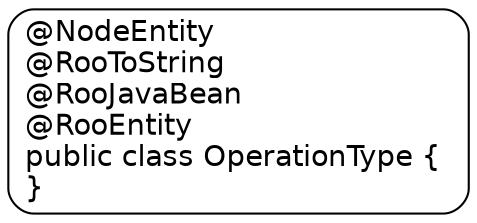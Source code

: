 digraph OperationType {
  node [
    fontname = "Bitstream Vera Sans"
    shape = "Mrecord"
  ]
  edge [
    fontname = "Bitstream Vera Sans"
  ]

  OperationType [
    
    label = "{@NodeEntity\
    \l@RooToString\
    \l@RooJavaBean\
    \l@RooEntity\
    \lpublic class OperationType \{\
    \l\}\
    \l}"
  ]

}
